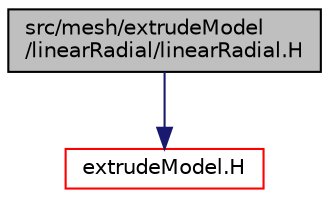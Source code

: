 digraph "src/mesh/extrudeModel/linearRadial/linearRadial.H"
{
  bgcolor="transparent";
  edge [fontname="Helvetica",fontsize="10",labelfontname="Helvetica",labelfontsize="10"];
  node [fontname="Helvetica",fontsize="10",shape=record];
  Node1 [label="src/mesh/extrudeModel\l/linearRadial/linearRadial.H",height=0.2,width=0.4,color="black", fillcolor="grey75", style="filled", fontcolor="black"];
  Node1 -> Node2 [color="midnightblue",fontsize="10",style="solid",fontname="Helvetica"];
  Node2 [label="extrudeModel.H",height=0.2,width=0.4,color="red",URL="$a07247.html"];
}

